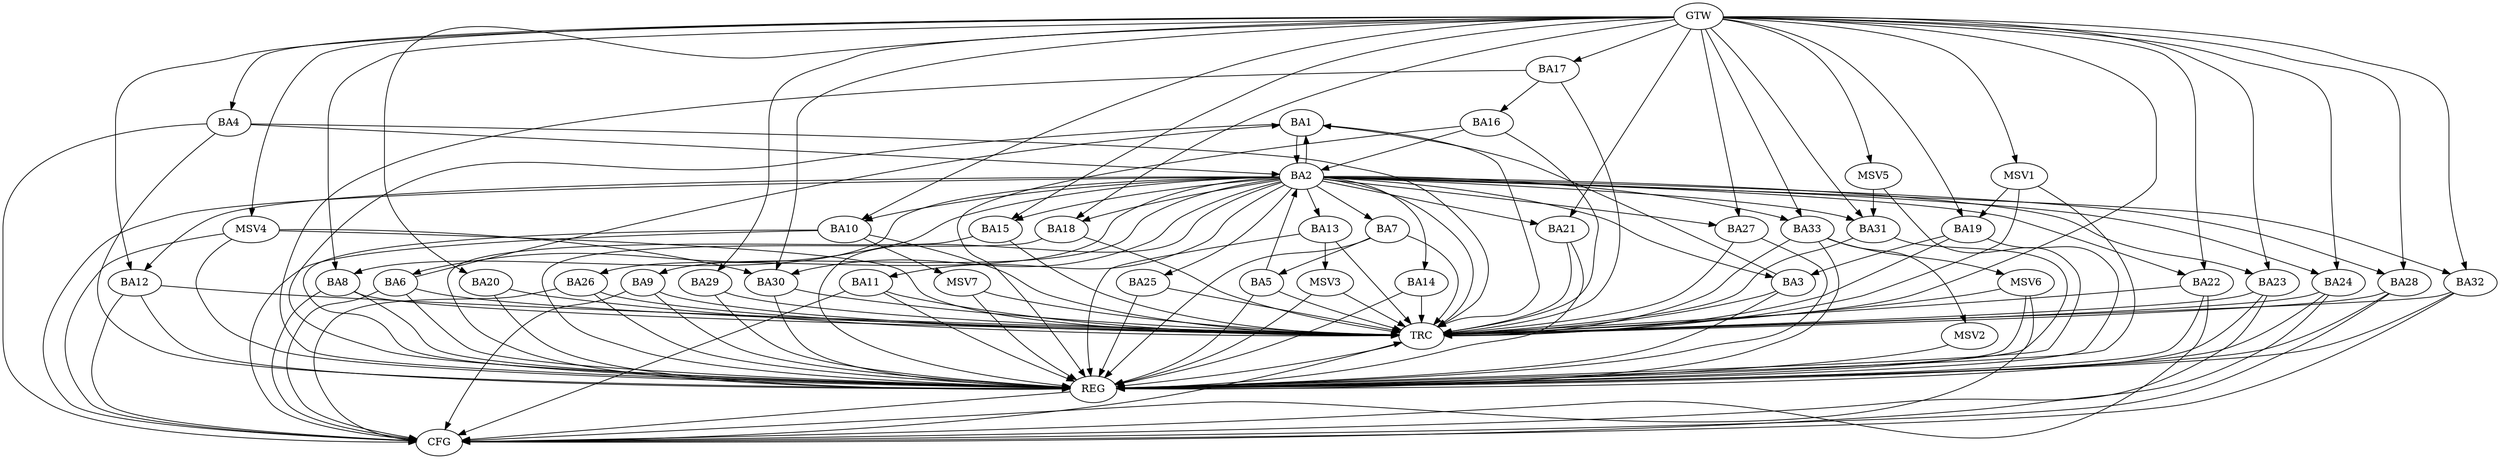 strict digraph G {
  BA1 [ label="BA1" ];
  BA2 [ label="BA2" ];
  BA3 [ label="BA3" ];
  BA4 [ label="BA4" ];
  BA5 [ label="BA5" ];
  BA6 [ label="BA6" ];
  BA7 [ label="BA7" ];
  BA8 [ label="BA8" ];
  BA9 [ label="BA9" ];
  BA10 [ label="BA10" ];
  BA11 [ label="BA11" ];
  BA12 [ label="BA12" ];
  BA13 [ label="BA13" ];
  BA14 [ label="BA14" ];
  BA15 [ label="BA15" ];
  BA16 [ label="BA16" ];
  BA17 [ label="BA17" ];
  BA18 [ label="BA18" ];
  BA19 [ label="BA19" ];
  BA20 [ label="BA20" ];
  BA21 [ label="BA21" ];
  BA22 [ label="BA22" ];
  BA23 [ label="BA23" ];
  BA24 [ label="BA24" ];
  BA25 [ label="BA25" ];
  BA26 [ label="BA26" ];
  BA27 [ label="BA27" ];
  BA28 [ label="BA28" ];
  BA29 [ label="BA29" ];
  BA30 [ label="BA30" ];
  BA31 [ label="BA31" ];
  BA32 [ label="BA32" ];
  BA33 [ label="BA33" ];
  GTW [ label="GTW" ];
  REG [ label="REG" ];
  CFG [ label="CFG" ];
  TRC [ label="TRC" ];
  MSV1 [ label="MSV1" ];
  MSV2 [ label="MSV2" ];
  MSV3 [ label="MSV3" ];
  MSV4 [ label="MSV4" ];
  MSV5 [ label="MSV5" ];
  MSV6 [ label="MSV6" ];
  MSV7 [ label="MSV7" ];
  BA1 -> BA2;
  BA2 -> BA1;
  BA3 -> BA1;
  BA4 -> BA2;
  BA5 -> BA2;
  BA6 -> BA1;
  BA7 -> BA5;
  BA16 -> BA2;
  BA17 -> BA16;
  BA19 -> BA3;
  GTW -> BA4;
  GTW -> BA8;
  GTW -> BA10;
  GTW -> BA12;
  GTW -> BA15;
  GTW -> BA17;
  GTW -> BA18;
  GTW -> BA19;
  GTW -> BA20;
  GTW -> BA21;
  GTW -> BA22;
  GTW -> BA23;
  GTW -> BA24;
  GTW -> BA27;
  GTW -> BA28;
  GTW -> BA29;
  GTW -> BA30;
  GTW -> BA31;
  GTW -> BA32;
  GTW -> BA33;
  BA1 -> REG;
  BA2 -> REG;
  BA3 -> REG;
  BA4 -> REG;
  BA5 -> REG;
  BA6 -> REG;
  BA7 -> REG;
  BA8 -> REG;
  BA9 -> REG;
  BA10 -> REG;
  BA11 -> REG;
  BA12 -> REG;
  BA13 -> REG;
  BA14 -> REG;
  BA15 -> REG;
  BA16 -> REG;
  BA17 -> REG;
  BA18 -> REG;
  BA19 -> REG;
  BA20 -> REG;
  BA21 -> REG;
  BA22 -> REG;
  BA23 -> REG;
  BA24 -> REG;
  BA25 -> REG;
  BA26 -> REG;
  BA27 -> REG;
  BA28 -> REG;
  BA29 -> REG;
  BA30 -> REG;
  BA31 -> REG;
  BA32 -> REG;
  BA33 -> REG;
  BA2 -> CFG;
  BA24 -> CFG;
  BA8 -> CFG;
  BA12 -> CFG;
  BA4 -> CFG;
  BA9 -> CFG;
  BA28 -> CFG;
  BA6 -> CFG;
  BA32 -> CFG;
  BA11 -> CFG;
  BA23 -> CFG;
  BA22 -> CFG;
  BA26 -> CFG;
  BA10 -> CFG;
  REG -> CFG;
  BA1 -> TRC;
  BA2 -> TRC;
  BA3 -> TRC;
  BA4 -> TRC;
  BA5 -> TRC;
  BA6 -> TRC;
  BA7 -> TRC;
  BA8 -> TRC;
  BA9 -> TRC;
  BA10 -> TRC;
  BA11 -> TRC;
  BA12 -> TRC;
  BA13 -> TRC;
  BA14 -> TRC;
  BA15 -> TRC;
  BA16 -> TRC;
  BA17 -> TRC;
  BA18 -> TRC;
  BA19 -> TRC;
  BA20 -> TRC;
  BA21 -> TRC;
  BA22 -> TRC;
  BA23 -> TRC;
  BA24 -> TRC;
  BA25 -> TRC;
  BA26 -> TRC;
  BA27 -> TRC;
  BA28 -> TRC;
  BA29 -> TRC;
  BA30 -> TRC;
  BA31 -> TRC;
  BA32 -> TRC;
  BA33 -> TRC;
  GTW -> TRC;
  CFG -> TRC;
  TRC -> REG;
  BA2 -> BA27;
  BA2 -> BA24;
  BA2 -> BA10;
  BA2 -> BA23;
  BA2 -> BA18;
  BA2 -> BA26;
  BA2 -> BA28;
  BA2 -> BA6;
  BA2 -> BA33;
  BA2 -> BA21;
  BA2 -> BA32;
  BA2 -> BA14;
  BA2 -> BA3;
  BA2 -> BA13;
  BA2 -> BA8;
  BA2 -> BA25;
  BA2 -> BA11;
  BA2 -> BA22;
  BA2 -> BA9;
  BA2 -> BA15;
  BA2 -> BA12;
  BA2 -> BA31;
  BA2 -> BA30;
  BA2 -> BA7;
  MSV1 -> BA19;
  GTW -> MSV1;
  MSV1 -> REG;
  MSV1 -> TRC;
  BA33 -> MSV2;
  MSV2 -> REG;
  BA13 -> MSV3;
  MSV3 -> REG;
  MSV3 -> TRC;
  MSV4 -> BA30;
  GTW -> MSV4;
  MSV4 -> REG;
  MSV4 -> TRC;
  MSV4 -> CFG;
  MSV5 -> BA31;
  GTW -> MSV5;
  MSV5 -> REG;
  BA33 -> MSV6;
  MSV6 -> REG;
  MSV6 -> TRC;
  MSV6 -> CFG;
  BA10 -> MSV7;
  MSV7 -> REG;
  MSV7 -> TRC;
}
